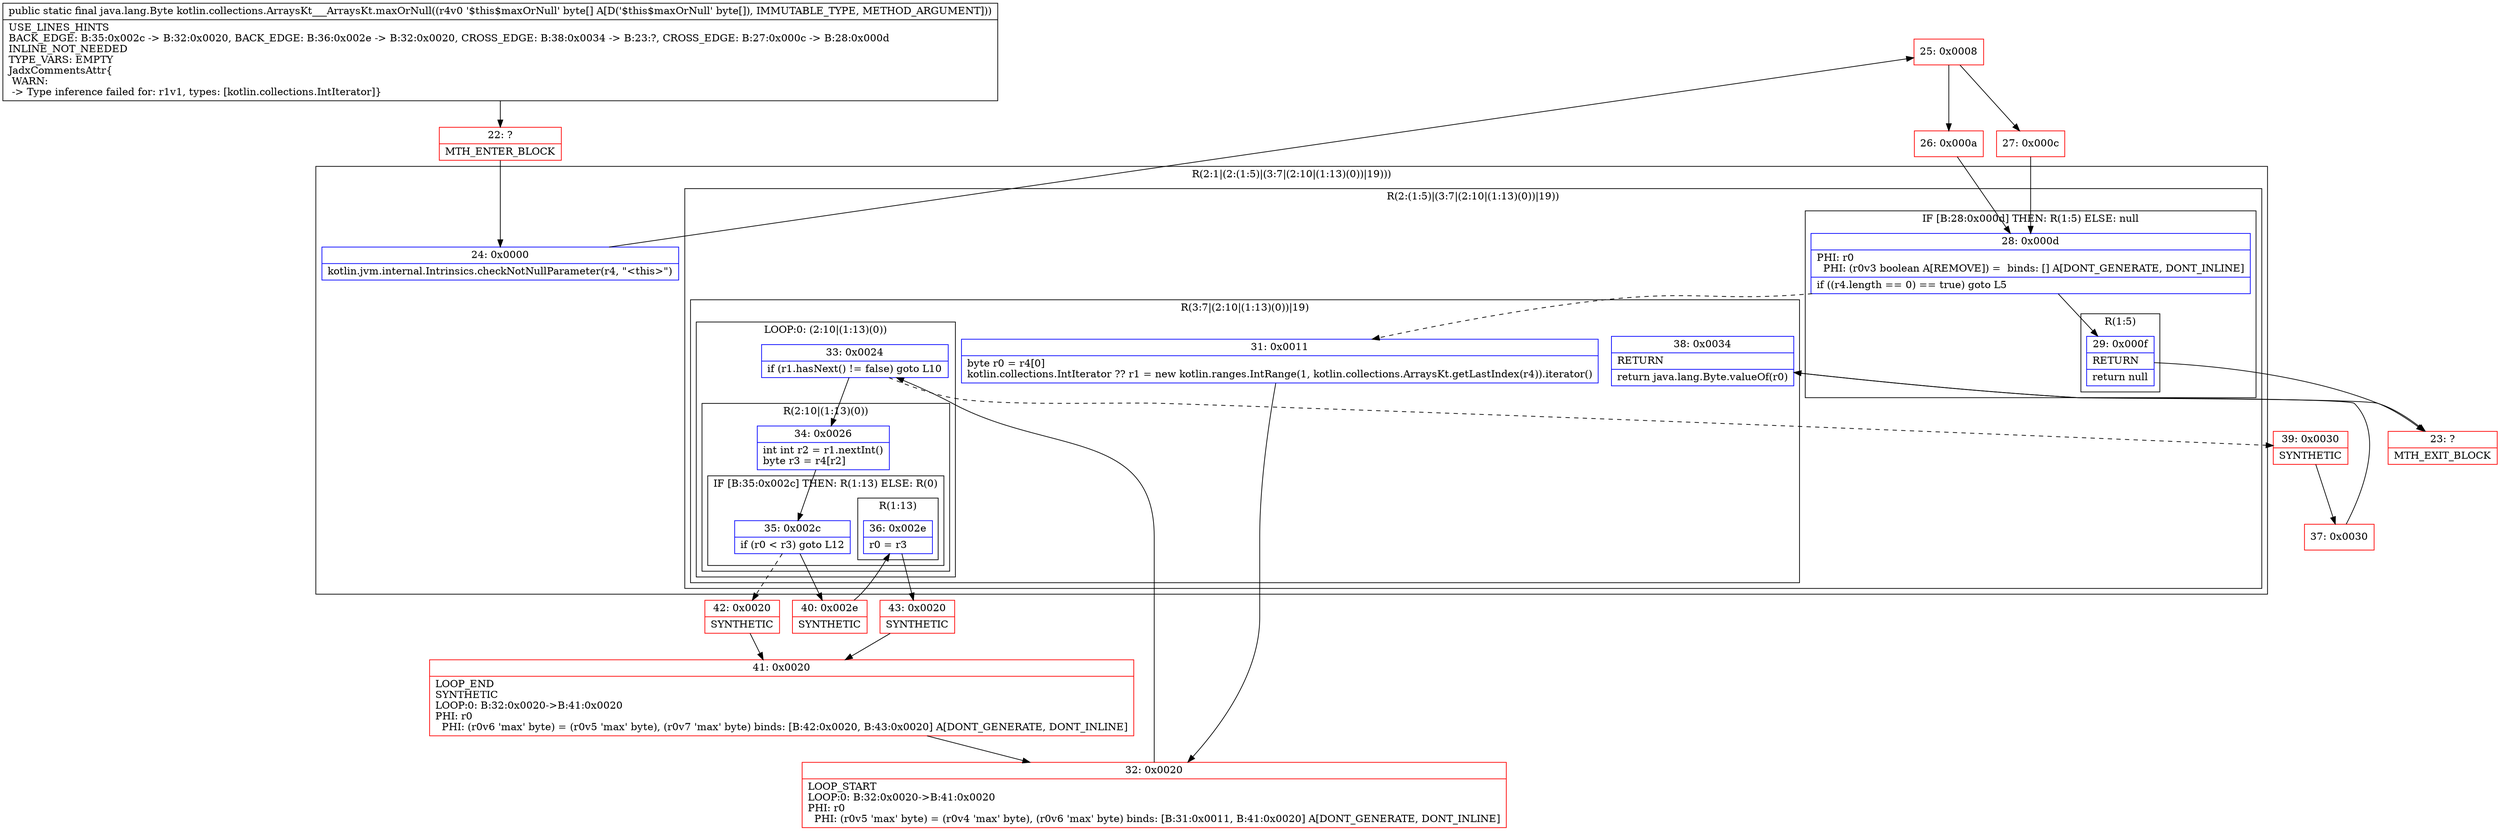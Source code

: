 digraph "CFG forkotlin.collections.ArraysKt___ArraysKt.maxOrNull([B)Ljava\/lang\/Byte;" {
subgraph cluster_Region_1555552291 {
label = "R(2:1|(2:(1:5)|(3:7|(2:10|(1:13)(0))|19)))";
node [shape=record,color=blue];
Node_24 [shape=record,label="{24\:\ 0x0000|kotlin.jvm.internal.Intrinsics.checkNotNullParameter(r4, \"\<this\>\")\l}"];
subgraph cluster_Region_1973086859 {
label = "R(2:(1:5)|(3:7|(2:10|(1:13)(0))|19))";
node [shape=record,color=blue];
subgraph cluster_IfRegion_685762468 {
label = "IF [B:28:0x000d] THEN: R(1:5) ELSE: null";
node [shape=record,color=blue];
Node_28 [shape=record,label="{28\:\ 0x000d|PHI: r0 \l  PHI: (r0v3 boolean A[REMOVE]) =  binds: [] A[DONT_GENERATE, DONT_INLINE]\l|if ((r4.length == 0) == true) goto L5\l}"];
subgraph cluster_Region_912730093 {
label = "R(1:5)";
node [shape=record,color=blue];
Node_29 [shape=record,label="{29\:\ 0x000f|RETURN\l|return null\l}"];
}
}
subgraph cluster_Region_118959085 {
label = "R(3:7|(2:10|(1:13)(0))|19)";
node [shape=record,color=blue];
Node_31 [shape=record,label="{31\:\ 0x0011|byte r0 = r4[0]\lkotlin.collections.IntIterator ?? r1 = new kotlin.ranges.IntRange(1, kotlin.collections.ArraysKt.getLastIndex(r4)).iterator()\l}"];
subgraph cluster_LoopRegion_1029892562 {
label = "LOOP:0: (2:10|(1:13)(0))";
node [shape=record,color=blue];
Node_33 [shape=record,label="{33\:\ 0x0024|if (r1.hasNext() != false) goto L10\l}"];
subgraph cluster_Region_60093904 {
label = "R(2:10|(1:13)(0))";
node [shape=record,color=blue];
Node_34 [shape=record,label="{34\:\ 0x0026|int int r2 = r1.nextInt()\lbyte r3 = r4[r2]\l}"];
subgraph cluster_IfRegion_558974045 {
label = "IF [B:35:0x002c] THEN: R(1:13) ELSE: R(0)";
node [shape=record,color=blue];
Node_35 [shape=record,label="{35\:\ 0x002c|if (r0 \< r3) goto L12\l}"];
subgraph cluster_Region_306298114 {
label = "R(1:13)";
node [shape=record,color=blue];
Node_36 [shape=record,label="{36\:\ 0x002e|r0 = r3\l}"];
}
subgraph cluster_Region_1425246146 {
label = "R(0)";
node [shape=record,color=blue];
}
}
}
}
Node_38 [shape=record,label="{38\:\ 0x0034|RETURN\l|return java.lang.Byte.valueOf(r0)\l}"];
}
}
}
Node_22 [shape=record,color=red,label="{22\:\ ?|MTH_ENTER_BLOCK\l}"];
Node_25 [shape=record,color=red,label="{25\:\ 0x0008}"];
Node_26 [shape=record,color=red,label="{26\:\ 0x000a}"];
Node_23 [shape=record,color=red,label="{23\:\ ?|MTH_EXIT_BLOCK\l}"];
Node_32 [shape=record,color=red,label="{32\:\ 0x0020|LOOP_START\lLOOP:0: B:32:0x0020\-\>B:41:0x0020\lPHI: r0 \l  PHI: (r0v5 'max' byte) = (r0v4 'max' byte), (r0v6 'max' byte) binds: [B:31:0x0011, B:41:0x0020] A[DONT_GENERATE, DONT_INLINE]\l}"];
Node_40 [shape=record,color=red,label="{40\:\ 0x002e|SYNTHETIC\l}"];
Node_43 [shape=record,color=red,label="{43\:\ 0x0020|SYNTHETIC\l}"];
Node_41 [shape=record,color=red,label="{41\:\ 0x0020|LOOP_END\lSYNTHETIC\lLOOP:0: B:32:0x0020\-\>B:41:0x0020\lPHI: r0 \l  PHI: (r0v6 'max' byte) = (r0v5 'max' byte), (r0v7 'max' byte) binds: [B:42:0x0020, B:43:0x0020] A[DONT_GENERATE, DONT_INLINE]\l}"];
Node_42 [shape=record,color=red,label="{42\:\ 0x0020|SYNTHETIC\l}"];
Node_39 [shape=record,color=red,label="{39\:\ 0x0030|SYNTHETIC\l}"];
Node_37 [shape=record,color=red,label="{37\:\ 0x0030}"];
Node_27 [shape=record,color=red,label="{27\:\ 0x000c}"];
MethodNode[shape=record,label="{public static final java.lang.Byte kotlin.collections.ArraysKt___ArraysKt.maxOrNull((r4v0 '$this$maxOrNull' byte[] A[D('$this$maxOrNull' byte[]), IMMUTABLE_TYPE, METHOD_ARGUMENT]))  | USE_LINES_HINTS\lBACK_EDGE: B:35:0x002c \-\> B:32:0x0020, BACK_EDGE: B:36:0x002e \-\> B:32:0x0020, CROSS_EDGE: B:38:0x0034 \-\> B:23:?, CROSS_EDGE: B:27:0x000c \-\> B:28:0x000d\lINLINE_NOT_NEEDED\lTYPE_VARS: EMPTY\lJadxCommentsAttr\{\l WARN: \l \-\> Type inference failed for: r1v1, types: [kotlin.collections.IntIterator]\}\l}"];
MethodNode -> Node_22;Node_24 -> Node_25;
Node_28 -> Node_29;
Node_28 -> Node_31[style=dashed];
Node_29 -> Node_23;
Node_31 -> Node_32;
Node_33 -> Node_34;
Node_33 -> Node_39[style=dashed];
Node_34 -> Node_35;
Node_35 -> Node_40;
Node_35 -> Node_42[style=dashed];
Node_36 -> Node_43;
Node_38 -> Node_23;
Node_22 -> Node_24;
Node_25 -> Node_26;
Node_25 -> Node_27;
Node_26 -> Node_28;
Node_32 -> Node_33;
Node_40 -> Node_36;
Node_43 -> Node_41;
Node_41 -> Node_32;
Node_42 -> Node_41;
Node_39 -> Node_37;
Node_37 -> Node_38;
Node_27 -> Node_28;
}

